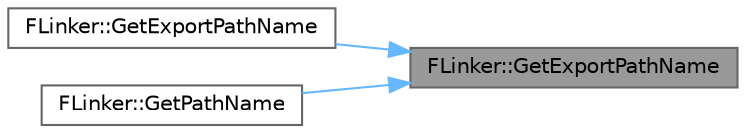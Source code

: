 digraph "FLinker::GetExportPathName"
{
 // INTERACTIVE_SVG=YES
 // LATEX_PDF_SIZE
  bgcolor="transparent";
  edge [fontname=Helvetica,fontsize=10,labelfontname=Helvetica,labelfontsize=10];
  node [fontname=Helvetica,fontsize=10,shape=box,height=0.2,width=0.4];
  rankdir="RL";
  Node1 [id="Node000001",label="FLinker::GetExportPathName",height=0.2,width=0.4,color="gray40", fillcolor="grey60", style="filled", fontcolor="black",tooltip="Return the path name of the UObject represented by the specified export."];
  Node1 -> Node2 [id="edge1_Node000001_Node000002",dir="back",color="steelblue1",style="solid",tooltip=" "];
  Node2 [id="Node000002",label="FLinker::GetExportPathName",height=0.2,width=0.4,color="grey40", fillcolor="white", style="filled",URL="$d2/db2/classFLinker.html#af2c9bf0d062f2cf104557c3dbc505226",tooltip="Return the path name of the UObject represented by the specified export."];
  Node1 -> Node3 [id="edge2_Node000001_Node000003",dir="back",color="steelblue1",style="solid",tooltip=" "];
  Node3 [id="Node000003",label="FLinker::GetPathName",height=0.2,width=0.4,color="grey40", fillcolor="white", style="filled",URL="$d2/db2/classFLinker.html#a07be8799bec6bee335539be9fe7b5a25",tooltip="Return the path name of the UObject represented by the specified import."];
}
